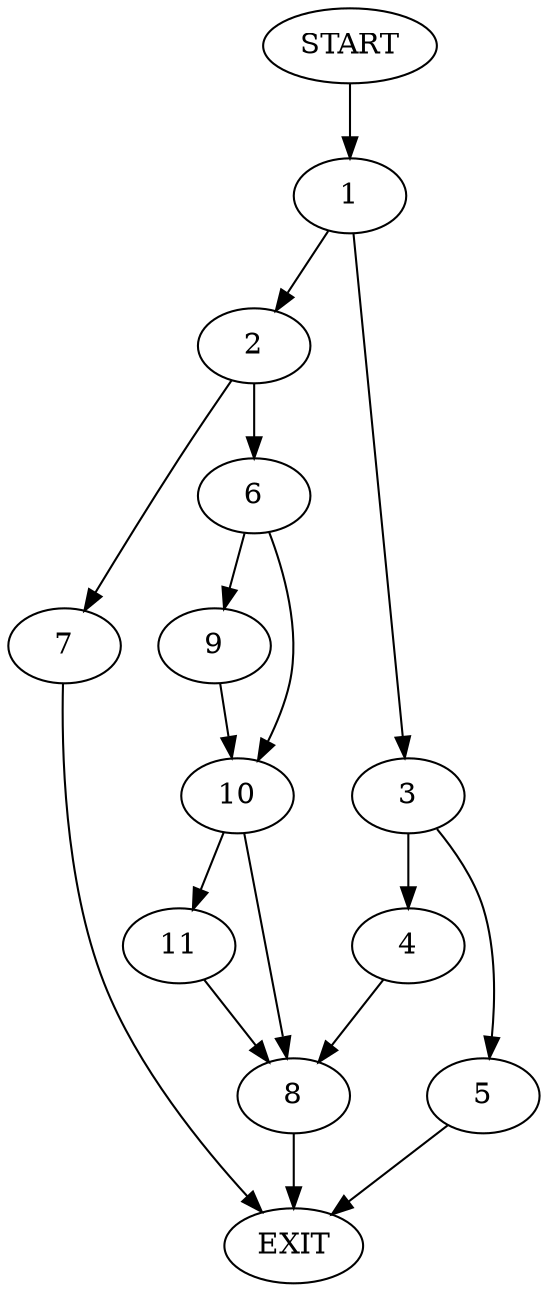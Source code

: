 digraph {
0 [label="START"]
12 [label="EXIT"]
0 -> 1
1 -> 2
1 -> 3
3 -> 4
3 -> 5
2 -> 6
2 -> 7
5 -> 12
4 -> 8
8 -> 12
6 -> 9
6 -> 10
7 -> 12
9 -> 10
10 -> 8
10 -> 11
11 -> 8
}
